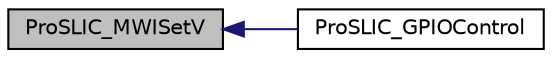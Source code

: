 digraph "ProSLIC_MWISetV"
{
  edge [fontname="Helvetica",fontsize="10",labelfontname="Helvetica",labelfontsize="10"];
  node [fontname="Helvetica",fontsize="10",shape=record];
  rankdir="LR";
  Node1 [label="ProSLIC_MWISetV",height=0.2,width=0.4,color="black", fillcolor="grey75", style="filled", fontcolor="black"];
  Node1 -> Node2 [dir="back",color="midnightblue",fontsize="10",style="solid",fontname="Helvetica"];
  Node2 [label="ProSLIC_GPIOControl",height=0.2,width=0.4,color="black", fillcolor="white", style="filled",URL="$group___p_r_o_s_l_i_c___g_p_i_o.html#ga016c780745433def9c9844abe60deed1",tooltip="This function controls the GPIOs of the ProSLIC. "];
}
